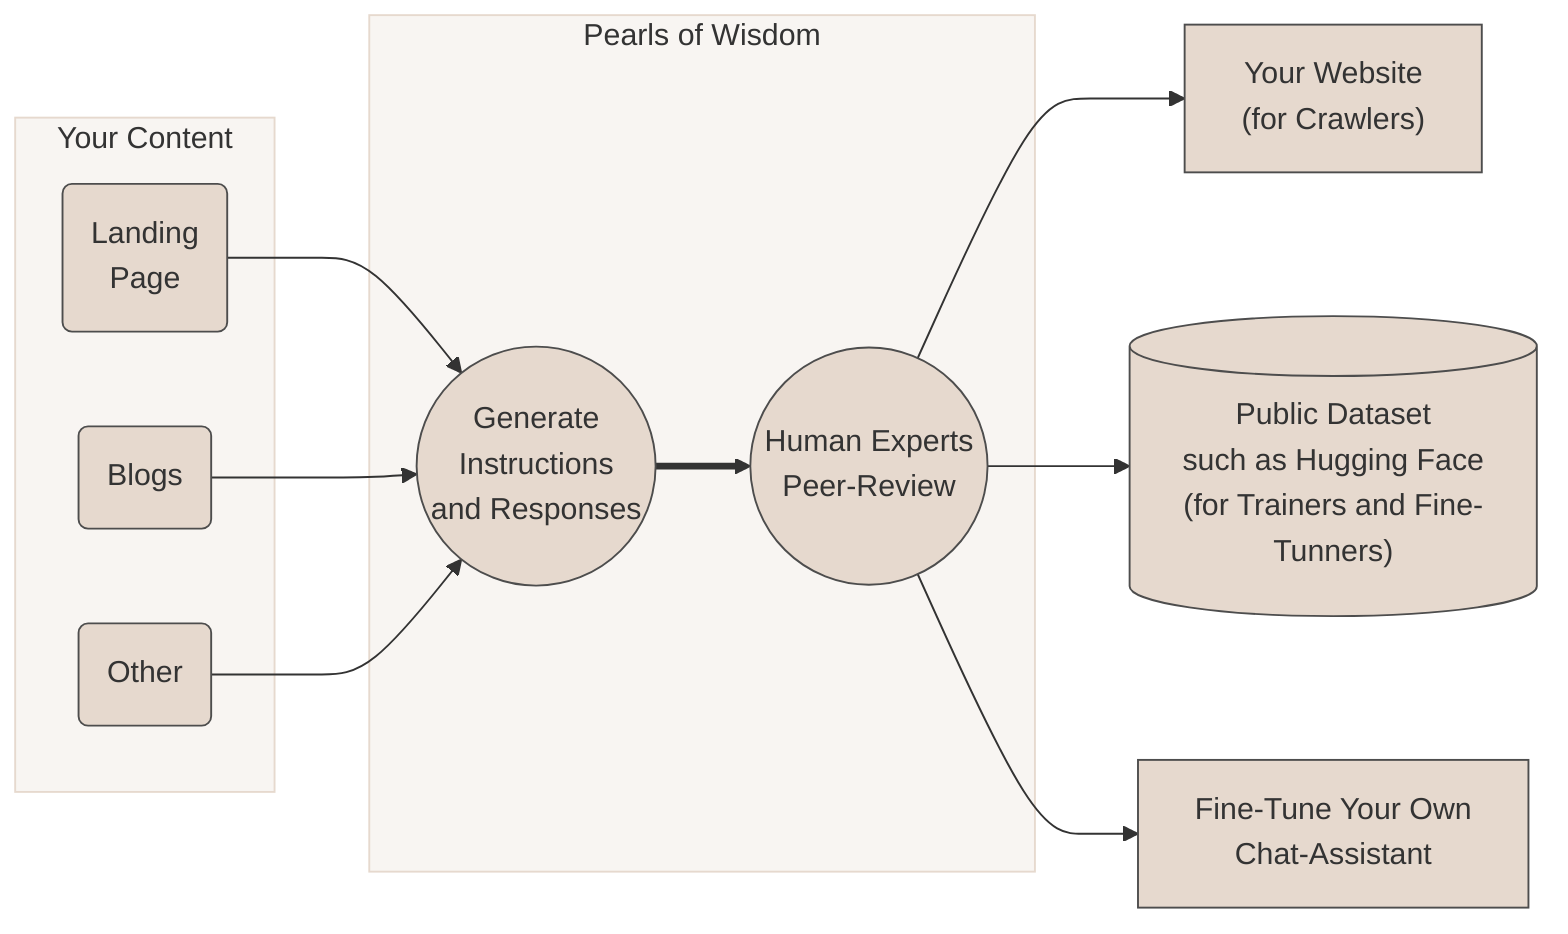graph LR
  style yc fill:#f8f5f2,stroke:#e6d9ce
  style pow fill:#f8f5f2,stroke:#e6d9ce
  style lp fill:#e6d9ce,stroke:#4d4d4d
  style b fill:#e6d9ce,stroke:#4d4d4d
  style other fill:#e6d9ce,stroke:#4d4d4d
  style g fill:#e6d9ce,stroke:#4d4d4d
  style h fill:#e6d9ce,stroke:#4d4d4d
  style page fill:#e6d9ce,stroke:#4d4d4d
  style pubhf fill:#e6d9ce,stroke:#4d4d4d
  style cllm fill:#e6d9ce,stroke:#4d4d4d
subgraph yc[Your Content]
  lp("Landing<br/>Page")
  b(Blogs)
  other(Other)
end
subgraph pow[Pearls of Wisdom]
  g(("Generate<br/>Instructions<br/>and Responses"))
  h(("Human Experts<br/>Peer-Review"))
end
page["Your Website<br/>(for Crawlers)"]
pubhf[("Public Dataset<br/>such as Hugging Face<br/>(for Trainers and Fine-Tunners)")]
cllm["Fine-Tune Your Own<br/>Chat-Assistant"]
lp-->g
b-->g
other-->g
g==>h
h-->page
h-->pubhf
h-->cllm